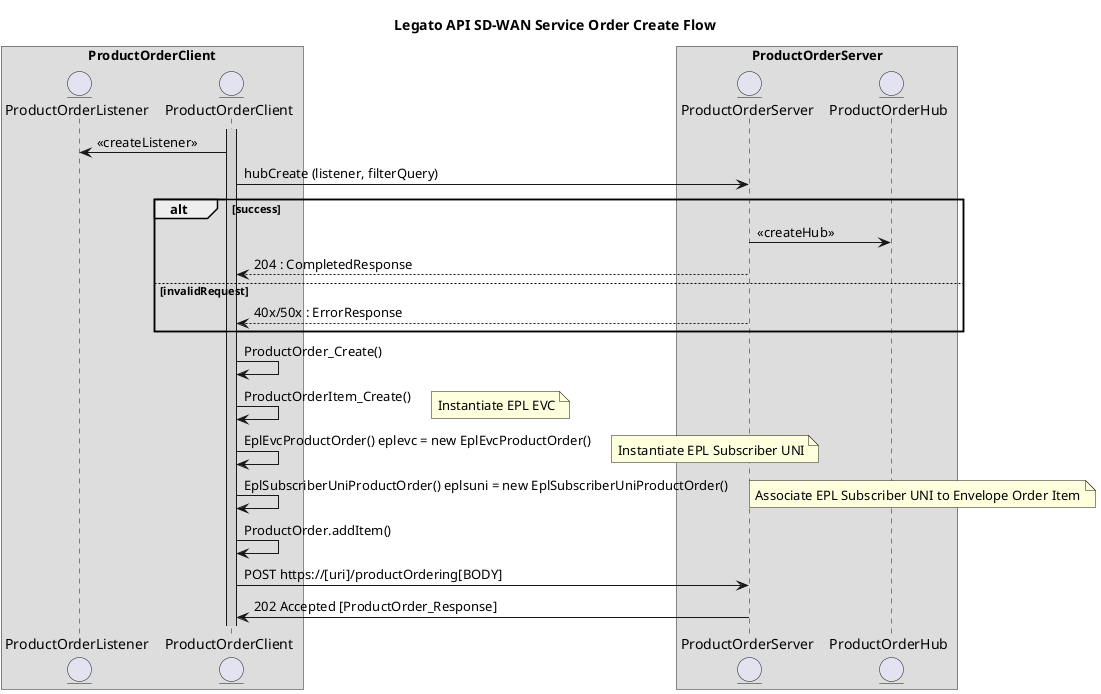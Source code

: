 @startuml
title Legato API SD-WAN Service Order Create Flow
box ProductOrderClient
entity ProductOrderListener
entity ProductOrderClient
end box
box ProductOrderServer
entity ProductOrderServer
entity ProductOrderHub
end box

activate ProductOrderClient #LightGray

ProductOrderClient -> ProductOrderListener : <<createListener>>
ProductOrderClient -> ProductOrderServer: hubCreate (listener, filterQuery)

alt success
    ProductOrderServer -> ProductOrderHub: <<createHub>>
    ProductOrderServer --> ProductOrderClient: 204 : CompletedResponse
else invalidRequest
    ProductOrderServer --> ProductOrderClient: 40x/50x : ErrorResponse
end

ProductOrderClient -> ProductOrderClient: ProductOrder_Create()
ProductOrderClient -> ProductOrderClient: ProductOrderItem_Create()

note right: Instantiate EPL EVC
ProductOrderClient -> ProductOrderClient: EplEvcProductOrder() eplevc = new EplEvcProductOrder()

note right: Instantiate EPL Subscriber UNI
ProductOrderClient -> ProductOrderClient: EplSubscriberUniProductOrder() eplsuni = new EplSubscriberUniProductOrder()

note right: Associate EPL Subscriber UNI to Envelope Order Item
ProductOrderClient -> ProductOrderClient: ProductOrder.addItem()

ProductOrderClient -> ProductOrderServer: POST https://[uri]/productOrdering[BODY]
ProductOrderServer -> ProductOrderClient: 202 Accepted [ProductOrder_Response]

@enduml